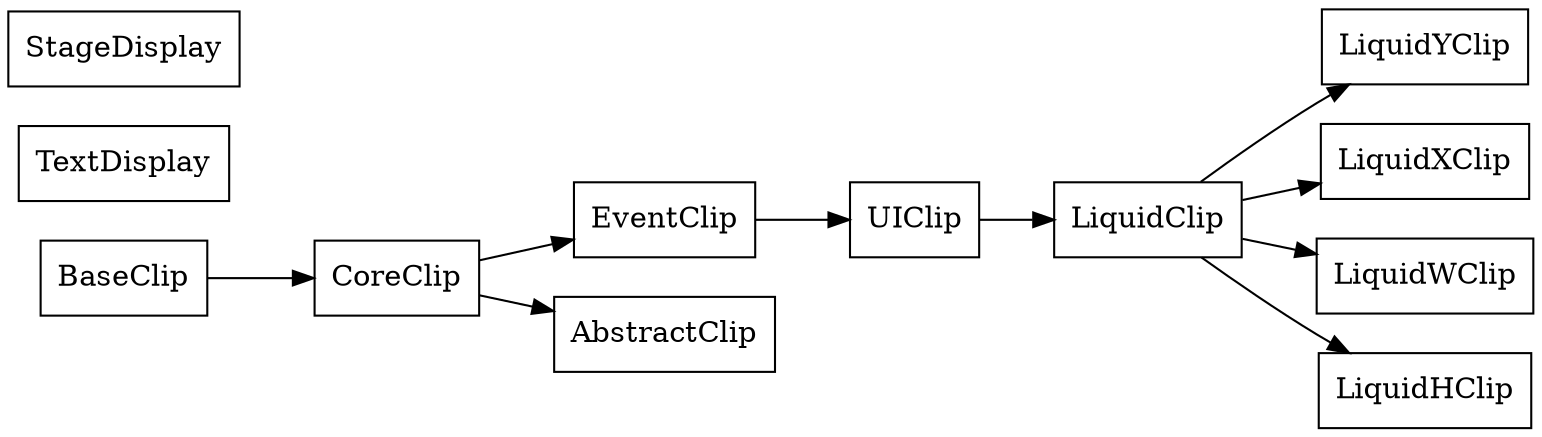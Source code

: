 strict digraph class_diagram {
  rankdir=LR;
  TypeUIClip[
    label="UIClip",
    URL="UIClip.html",
    tooltip="com.sekati.display.UIClip",
    shape="record"
  ];
  TypeTextDisplay[
    label="TextDisplay",
    URL="TextDisplay.html",
    tooltip="com.sekati.display.TextDisplay",
    shape="record"
  ];
  TypeStageDisplay[
    label="StageDisplay",
    URL="StageDisplay.html",
    tooltip="com.sekati.display.StageDisplay",
    shape="record"
  ];
  TypeLiquidYClip[
    label="LiquidYClip",
    URL="LiquidYClip.html",
    tooltip="com.sekati.display.LiquidYClip",
    shape="record"
  ];
  TypeLiquidXClip[
    label="LiquidXClip",
    URL="LiquidXClip.html",
    tooltip="com.sekati.display.LiquidXClip",
    shape="record"
  ];
  TypeLiquidWClip[
    label="LiquidWClip",
    URL="LiquidWClip.html",
    tooltip="com.sekati.display.LiquidWClip",
    shape="record"
  ];
  TypeLiquidHClip[
    label="LiquidHClip",
    URL="LiquidHClip.html",
    tooltip="com.sekati.display.LiquidHClip",
    shape="record"
  ];
  TypeLiquidClip[
    label="LiquidClip",
    URL="LiquidClip.html",
    tooltip="com.sekati.display.LiquidClip",
    shape="record"
  ];
  TypeEventClip[
    label="EventClip",
    URL="EventClip.html",
    tooltip="com.sekati.display.EventClip",
    shape="record"
  ];
  TypeCoreClip[
    label="CoreClip",
    URL="CoreClip.html",
    tooltip="com.sekati.display.CoreClip",
    shape="record"
  ];
  TypeBaseClip[
    label="BaseClip",
    URL="BaseClip.html",
    tooltip="com.sekati.display.BaseClip",
    shape="record"
  ];
  TypeAbstractClip[
    label="AbstractClip",
    URL="AbstractClip.html",
    tooltip="com.sekati.display.AbstractClip",
    shape="record"
  ];
  TypeEventClip -> TypeUIClip;
  TypeLiquidClip -> TypeLiquidYClip;
  TypeLiquidClip -> TypeLiquidXClip;
  TypeLiquidClip -> TypeLiquidWClip;
  TypeLiquidClip -> TypeLiquidHClip;
  TypeUIClip -> TypeLiquidClip;
  TypeCoreClip -> TypeEventClip;
  TypeBaseClip -> TypeCoreClip;
  TypeCoreClip -> TypeAbstractClip;
}
